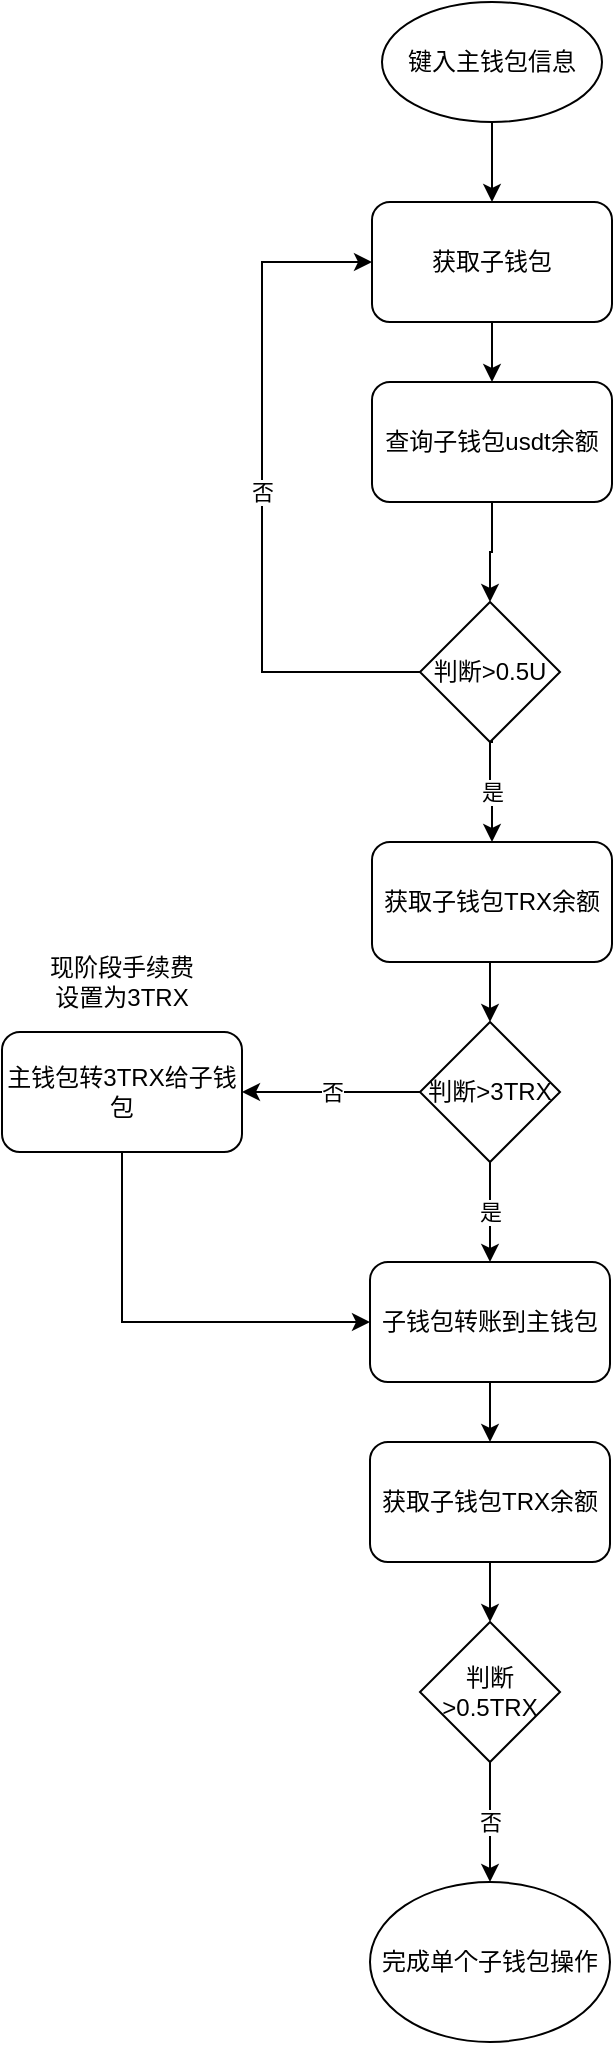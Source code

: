 <mxfile version="14.7.2" type="github"><diagram id="PTbajyVEZWY_9Wu2HDFk" name="Page-1"><mxGraphModel dx="1130" dy="564" grid="1" gridSize="10" guides="1" tooltips="1" connect="1" arrows="1" fold="1" page="1" pageScale="1" pageWidth="827" pageHeight="1169" math="0" shadow="0"><root><mxCell id="0"/><mxCell id="1" parent="0"/><mxCell id="W3_777a5Zn74JDxP460O-10" style="edgeStyle=orthogonalEdgeStyle;rounded=0;orthogonalLoop=1;jettySize=auto;html=1;entryX=0.5;entryY=0;entryDx=0;entryDy=0;" edge="1" parent="1" source="W3_777a5Zn74JDxP460O-1" target="W3_777a5Zn74JDxP460O-9"><mxGeometry relative="1" as="geometry"/></mxCell><mxCell id="W3_777a5Zn74JDxP460O-1" value="键入主钱包信息" style="ellipse;whiteSpace=wrap;html=1;" vertex="1" parent="1"><mxGeometry x="320" y="40" width="110" height="60" as="geometry"/></mxCell><mxCell id="W3_777a5Zn74JDxP460O-4" style="edgeStyle=orthogonalEdgeStyle;rounded=0;orthogonalLoop=1;jettySize=auto;html=1;entryX=0.5;entryY=0;entryDx=0;entryDy=0;" edge="1" parent="1" source="W3_777a5Zn74JDxP460O-3" target="W3_777a5Zn74JDxP460O-5"><mxGeometry relative="1" as="geometry"><mxPoint x="375" y="260" as="targetPoint"/></mxGeometry></mxCell><mxCell id="W3_777a5Zn74JDxP460O-3" value="查询子钱包usdt余额" style="rounded=1;whiteSpace=wrap;html=1;" vertex="1" parent="1"><mxGeometry x="315" y="230" width="120" height="60" as="geometry"/></mxCell><mxCell id="W3_777a5Zn74JDxP460O-6" value="是" style="edgeStyle=orthogonalEdgeStyle;rounded=0;orthogonalLoop=1;jettySize=auto;html=1;exitX=0.5;exitY=1;exitDx=0;exitDy=0;" edge="1" parent="1" source="W3_777a5Zn74JDxP460O-5"><mxGeometry relative="1" as="geometry"><mxPoint x="375" y="380" as="targetPoint"/></mxGeometry></mxCell><mxCell id="W3_777a5Zn74JDxP460O-7" value="否" style="edgeStyle=orthogonalEdgeStyle;rounded=0;orthogonalLoop=1;jettySize=auto;html=1;exitX=0;exitY=0.5;exitDx=0;exitDy=0;entryX=0;entryY=0.5;entryDx=0;entryDy=0;" edge="1" parent="1" source="W3_777a5Zn74JDxP460O-5" target="W3_777a5Zn74JDxP460O-9"><mxGeometry relative="1" as="geometry"><mxPoint x="330" y="120" as="targetPoint"/><Array as="points"><mxPoint x="260" y="375"/><mxPoint x="260" y="170"/></Array></mxGeometry></mxCell><mxCell id="W3_777a5Zn74JDxP460O-12" value="是" style="edgeStyle=orthogonalEdgeStyle;rounded=0;orthogonalLoop=1;jettySize=auto;html=1;entryX=0.5;entryY=0;entryDx=0;entryDy=0;" edge="1" parent="1" source="W3_777a5Zn74JDxP460O-5" target="W3_777a5Zn74JDxP460O-13"><mxGeometry relative="1" as="geometry"><mxPoint x="374.5" y="470" as="targetPoint"/></mxGeometry></mxCell><mxCell id="W3_777a5Zn74JDxP460O-5" value="判断&amp;gt;0.5U" style="rhombus;whiteSpace=wrap;html=1;" vertex="1" parent="1"><mxGeometry x="339" y="340" width="70" height="70" as="geometry"/></mxCell><mxCell id="W3_777a5Zn74JDxP460O-11" style="edgeStyle=orthogonalEdgeStyle;rounded=0;orthogonalLoop=1;jettySize=auto;html=1;entryX=0.5;entryY=0;entryDx=0;entryDy=0;" edge="1" parent="1" source="W3_777a5Zn74JDxP460O-9" target="W3_777a5Zn74JDxP460O-3"><mxGeometry relative="1" as="geometry"/></mxCell><mxCell id="W3_777a5Zn74JDxP460O-9" value="获取子钱包" style="rounded=1;whiteSpace=wrap;html=1;" vertex="1" parent="1"><mxGeometry x="315" y="140" width="120" height="60" as="geometry"/></mxCell><mxCell id="W3_777a5Zn74JDxP460O-15" style="edgeStyle=orthogonalEdgeStyle;rounded=0;orthogonalLoop=1;jettySize=auto;html=1;exitX=0.5;exitY=1;exitDx=0;exitDy=0;entryX=0.5;entryY=0;entryDx=0;entryDy=0;" edge="1" parent="1" source="W3_777a5Zn74JDxP460O-13" target="W3_777a5Zn74JDxP460O-14"><mxGeometry relative="1" as="geometry"/></mxCell><mxCell id="W3_777a5Zn74JDxP460O-13" value="获取子钱包TRX余额" style="rounded=1;whiteSpace=wrap;html=1;" vertex="1" parent="1"><mxGeometry x="315" y="460" width="120" height="60" as="geometry"/></mxCell><mxCell id="W3_777a5Zn74JDxP460O-16" value="是" style="edgeStyle=orthogonalEdgeStyle;rounded=0;orthogonalLoop=1;jettySize=auto;html=1;entryX=0.5;entryY=0;entryDx=0;entryDy=0;" edge="1" parent="1" source="W3_777a5Zn74JDxP460O-14" target="W3_777a5Zn74JDxP460O-17"><mxGeometry relative="1" as="geometry"><mxPoint x="374" y="680" as="targetPoint"/></mxGeometry></mxCell><mxCell id="W3_777a5Zn74JDxP460O-24" value="否" style="edgeStyle=orthogonalEdgeStyle;rounded=0;orthogonalLoop=1;jettySize=auto;html=1;entryX=1;entryY=0.5;entryDx=0;entryDy=0;" edge="1" parent="1" source="W3_777a5Zn74JDxP460O-14" target="W3_777a5Zn74JDxP460O-25"><mxGeometry relative="1" as="geometry"><mxPoint x="270" y="585" as="targetPoint"/></mxGeometry></mxCell><mxCell id="W3_777a5Zn74JDxP460O-14" value="判断&amp;gt;3TRX" style="rhombus;whiteSpace=wrap;html=1;" vertex="1" parent="1"><mxGeometry x="339" y="550" width="70" height="70" as="geometry"/></mxCell><mxCell id="W3_777a5Zn74JDxP460O-18" style="edgeStyle=orthogonalEdgeStyle;rounded=0;orthogonalLoop=1;jettySize=auto;html=1;entryX=0.5;entryY=0;entryDx=0;entryDy=0;" edge="1" parent="1" source="W3_777a5Zn74JDxP460O-17" target="W3_777a5Zn74JDxP460O-19"><mxGeometry relative="1" as="geometry"><mxPoint x="374" y="790" as="targetPoint"/></mxGeometry></mxCell><mxCell id="W3_777a5Zn74JDxP460O-17" value="子钱包转账到主钱包" style="rounded=1;whiteSpace=wrap;html=1;" vertex="1" parent="1"><mxGeometry x="314" y="670" width="120" height="60" as="geometry"/></mxCell><mxCell id="W3_777a5Zn74JDxP460O-21" style="edgeStyle=orthogonalEdgeStyle;rounded=0;orthogonalLoop=1;jettySize=auto;html=1;entryX=0.5;entryY=0;entryDx=0;entryDy=0;" edge="1" parent="1" source="W3_777a5Zn74JDxP460O-19" target="W3_777a5Zn74JDxP460O-20"><mxGeometry relative="1" as="geometry"/></mxCell><mxCell id="W3_777a5Zn74JDxP460O-19" value="获取子钱包TRX余额" style="rounded=1;whiteSpace=wrap;html=1;" vertex="1" parent="1"><mxGeometry x="314" y="760" width="120" height="60" as="geometry"/></mxCell><mxCell id="W3_777a5Zn74JDxP460O-22" value="否" style="edgeStyle=orthogonalEdgeStyle;rounded=0;orthogonalLoop=1;jettySize=auto;html=1;exitX=0.5;exitY=1;exitDx=0;exitDy=0;entryX=0.5;entryY=0;entryDx=0;entryDy=0;" edge="1" parent="1" source="W3_777a5Zn74JDxP460O-20" target="W3_777a5Zn74JDxP460O-23"><mxGeometry relative="1" as="geometry"><mxPoint x="374" y="970" as="targetPoint"/></mxGeometry></mxCell><mxCell id="W3_777a5Zn74JDxP460O-20" value="判断&amp;gt;0.5TRX" style="rhombus;whiteSpace=wrap;html=1;" vertex="1" parent="1"><mxGeometry x="339" y="850" width="70" height="70" as="geometry"/></mxCell><mxCell id="W3_777a5Zn74JDxP460O-23" value="完成单个子钱包操作" style="ellipse;whiteSpace=wrap;html=1;" vertex="1" parent="1"><mxGeometry x="314" y="980" width="120" height="80" as="geometry"/></mxCell><mxCell id="W3_777a5Zn74JDxP460O-26" style="edgeStyle=orthogonalEdgeStyle;rounded=0;orthogonalLoop=1;jettySize=auto;html=1;entryX=0;entryY=0.5;entryDx=0;entryDy=0;" edge="1" parent="1" source="W3_777a5Zn74JDxP460O-25" target="W3_777a5Zn74JDxP460O-17"><mxGeometry relative="1" as="geometry"><mxPoint x="190" y="710" as="targetPoint"/><Array as="points"><mxPoint x="190" y="700"/></Array></mxGeometry></mxCell><mxCell id="W3_777a5Zn74JDxP460O-25" value="主钱包转3TRX给子钱包" style="rounded=1;whiteSpace=wrap;html=1;" vertex="1" parent="1"><mxGeometry x="130" y="555" width="120" height="60" as="geometry"/></mxCell><mxCell id="W3_777a5Zn74JDxP460O-27" value="现阶段手续费设置为3TRX" style="text;html=1;strokeColor=none;fillColor=none;align=center;verticalAlign=middle;whiteSpace=wrap;rounded=0;" vertex="1" parent="1"><mxGeometry x="150" y="520" width="80" height="20" as="geometry"/></mxCell></root></mxGraphModel></diagram></mxfile>